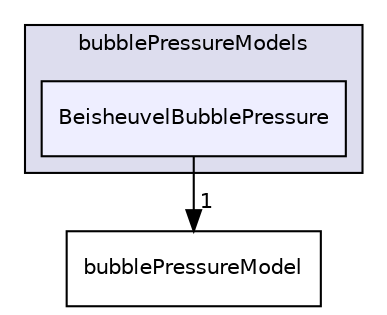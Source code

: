 digraph "BeisheuvelBubblePressure" {
  bgcolor=transparent;
  compound=true
  node [ fontsize="10", fontname="Helvetica"];
  edge [ labelfontsize="10", labelfontname="Helvetica"];
  subgraph clusterdir_1f08bf1264399e680198cb2f3f243c84 {
    graph [ bgcolor="#ddddee", pencolor="black", label="bubblePressureModels" fontname="Helvetica", fontsize="10", URL="dir_1f08bf1264399e680198cb2f3f243c84.html"]
  dir_a68a237ebfe72dc017c4c402bdd34e43 [shape=box, label="BeisheuvelBubblePressure", style="filled", fillcolor="#eeeeff", pencolor="black", URL="dir_a68a237ebfe72dc017c4c402bdd34e43.html"];
  }
  dir_8a328d27856c0a84e5669897ef0729dd [shape=box label="bubblePressureModel" URL="dir_8a328d27856c0a84e5669897ef0729dd.html"];
  dir_a68a237ebfe72dc017c4c402bdd34e43->dir_8a328d27856c0a84e5669897ef0729dd [headlabel="1", labeldistance=1.5 headhref="dir_000023_000034.html"];
}
